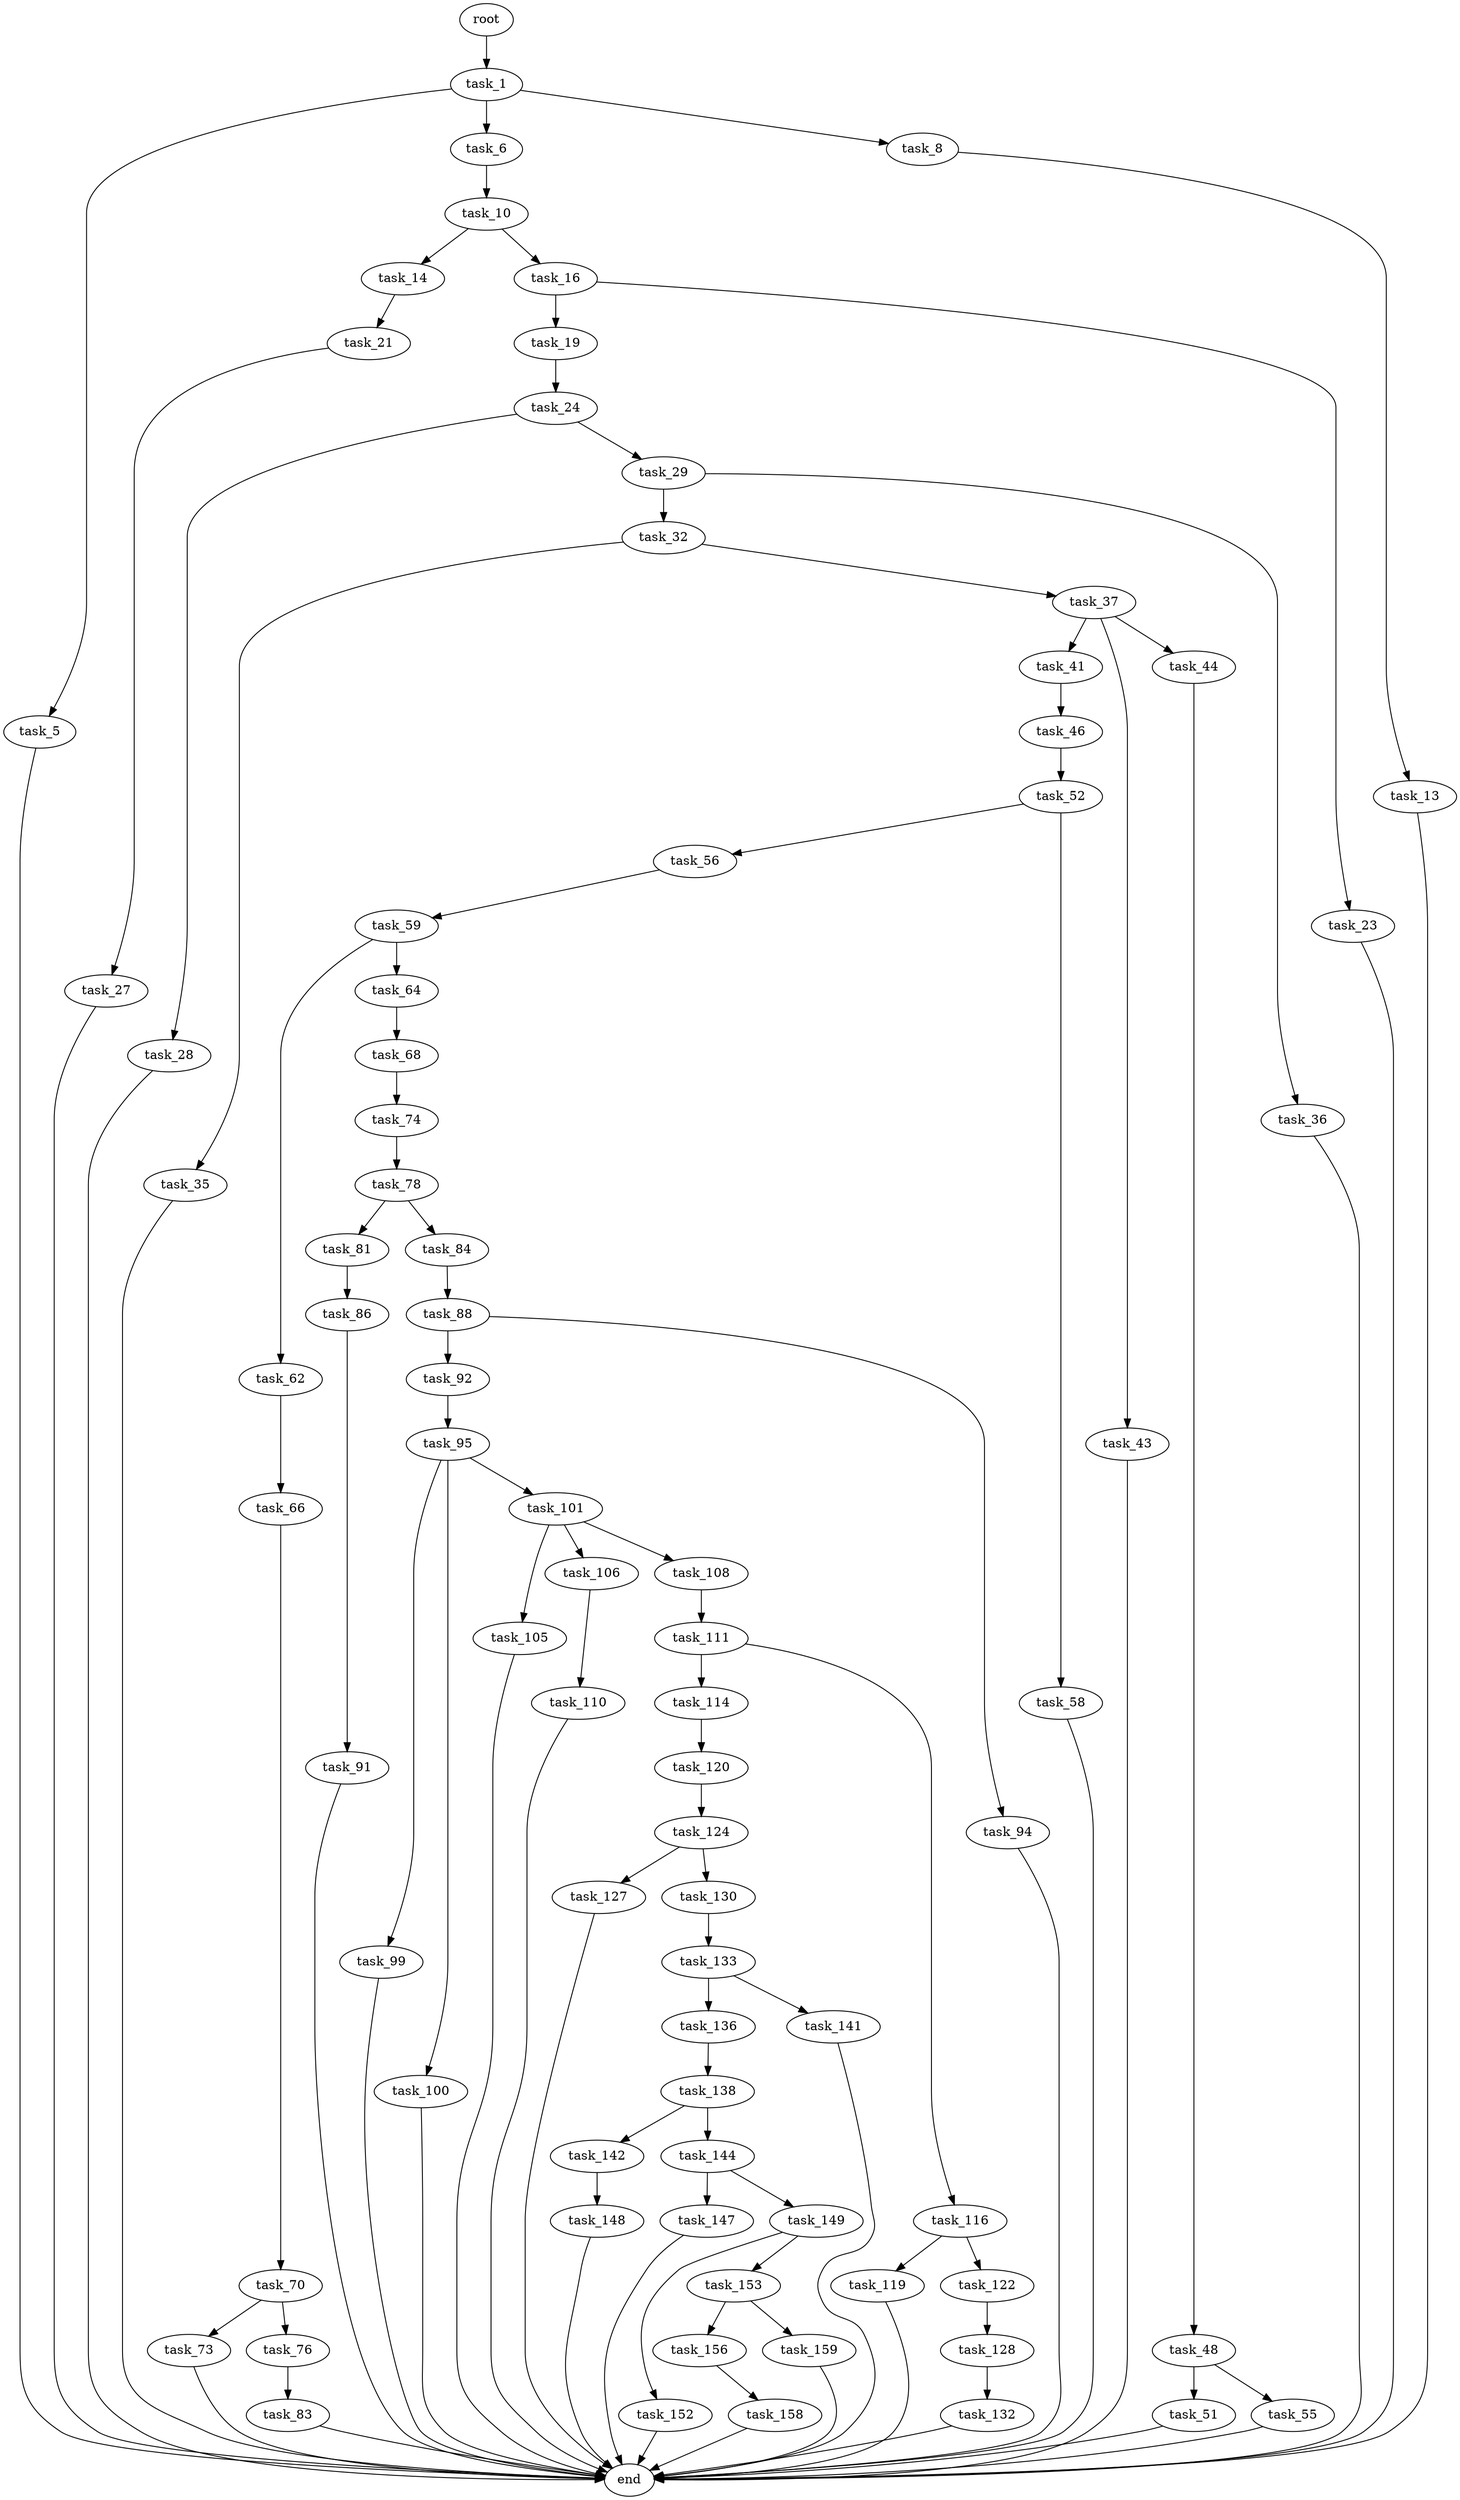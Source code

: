 digraph G {
  root [size="0.000000"];
  task_1 [size="782757789696.000000"];
  task_5 [size="191640414948.000000"];
  task_6 [size="6856826469.000000"];
  task_8 [size="13716410412.000000"];
  end [size="0.000000"];
  task_10 [size="68719476736.000000"];
  task_13 [size="549755813888.000000"];
  task_14 [size="10489645926.000000"];
  task_16 [size="867578322.000000"];
  task_21 [size="27251188481.000000"];
  task_19 [size="549755813888.000000"];
  task_23 [size="68719476736.000000"];
  task_24 [size="28991029248.000000"];
  task_27 [size="231928233984.000000"];
  task_28 [size="8589934592.000000"];
  task_29 [size="8589934592.000000"];
  task_32 [size="57673169507.000000"];
  task_36 [size="25255909522.000000"];
  task_35 [size="591087456187.000000"];
  task_37 [size="24982624823.000000"];
  task_41 [size="68719476736.000000"];
  task_43 [size="1807674369.000000"];
  task_44 [size="1556841462.000000"];
  task_46 [size="134217728000.000000"];
  task_48 [size="664624150.000000"];
  task_52 [size="95457614879.000000"];
  task_51 [size="515474038820.000000"];
  task_55 [size="231928233984.000000"];
  task_56 [size="9870740106.000000"];
  task_58 [size="231928233984.000000"];
  task_59 [size="549755813888.000000"];
  task_62 [size="7402447879.000000"];
  task_64 [size="782757789696.000000"];
  task_66 [size="134217728000.000000"];
  task_68 [size="884219907049.000000"];
  task_70 [size="1392851555757.000000"];
  task_74 [size="9552274793.000000"];
  task_73 [size="8589934592.000000"];
  task_76 [size="24202656800.000000"];
  task_78 [size="231928233984.000000"];
  task_83 [size="24176524608.000000"];
  task_81 [size="28991029248.000000"];
  task_84 [size="782757789696.000000"];
  task_86 [size="27069080681.000000"];
  task_88 [size="134217728000.000000"];
  task_91 [size="8589934592.000000"];
  task_92 [size="7446255184.000000"];
  task_94 [size="10624503520.000000"];
  task_95 [size="134217728000.000000"];
  task_99 [size="31482404728.000000"];
  task_100 [size="9343757224.000000"];
  task_101 [size="187230277692.000000"];
  task_105 [size="36907662012.000000"];
  task_106 [size="8166301108.000000"];
  task_108 [size="630468855977.000000"];
  task_110 [size="11534437832.000000"];
  task_111 [size="368293445632.000000"];
  task_114 [size="8589934592.000000"];
  task_116 [size="776398533196.000000"];
  task_120 [size="368293445632.000000"];
  task_119 [size="50030705228.000000"];
  task_122 [size="8589934592.000000"];
  task_124 [size="336130757863.000000"];
  task_128 [size="6515275809.000000"];
  task_127 [size="2921274560.000000"];
  task_130 [size="386283837316.000000"];
  task_132 [size="432371421811.000000"];
  task_133 [size="1073741824000.000000"];
  task_136 [size="8589934592.000000"];
  task_141 [size="259138470951.000000"];
  task_138 [size="10984318888.000000"];
  task_142 [size="8589934592.000000"];
  task_144 [size="4047762593.000000"];
  task_148 [size="424371271474.000000"];
  task_147 [size="45972807136.000000"];
  task_149 [size="134217728000.000000"];
  task_152 [size="568248783791.000000"];
  task_153 [size="17586314680.000000"];
  task_156 [size="15272887746.000000"];
  task_159 [size="185228128356.000000"];
  task_158 [size="549755813888.000000"];

  root -> task_1 [size="1.000000"];
  task_1 -> task_5 [size="679477248.000000"];
  task_1 -> task_6 [size="679477248.000000"];
  task_1 -> task_8 [size="679477248.000000"];
  task_5 -> end [size="1.000000"];
  task_6 -> task_10 [size="838860800.000000"];
  task_8 -> task_13 [size="411041792.000000"];
  task_10 -> task_14 [size="134217728.000000"];
  task_10 -> task_16 [size="134217728.000000"];
  task_13 -> end [size="1.000000"];
  task_14 -> task_21 [size="536870912.000000"];
  task_16 -> task_19 [size="75497472.000000"];
  task_16 -> task_23 [size="75497472.000000"];
  task_21 -> task_27 [size="838860800.000000"];
  task_19 -> task_24 [size="536870912.000000"];
  task_23 -> end [size="1.000000"];
  task_24 -> task_28 [size="75497472.000000"];
  task_24 -> task_29 [size="75497472.000000"];
  task_27 -> end [size="1.000000"];
  task_28 -> end [size="1.000000"];
  task_29 -> task_32 [size="33554432.000000"];
  task_29 -> task_36 [size="33554432.000000"];
  task_32 -> task_35 [size="75497472.000000"];
  task_32 -> task_37 [size="75497472.000000"];
  task_36 -> end [size="1.000000"];
  task_35 -> end [size="1.000000"];
  task_37 -> task_41 [size="411041792.000000"];
  task_37 -> task_43 [size="411041792.000000"];
  task_37 -> task_44 [size="411041792.000000"];
  task_41 -> task_46 [size="134217728.000000"];
  task_43 -> end [size="1.000000"];
  task_44 -> task_48 [size="33554432.000000"];
  task_46 -> task_52 [size="209715200.000000"];
  task_48 -> task_51 [size="33554432.000000"];
  task_48 -> task_55 [size="33554432.000000"];
  task_52 -> task_56 [size="209715200.000000"];
  task_52 -> task_58 [size="209715200.000000"];
  task_51 -> end [size="1.000000"];
  task_55 -> end [size="1.000000"];
  task_56 -> task_59 [size="411041792.000000"];
  task_58 -> end [size="1.000000"];
  task_59 -> task_62 [size="536870912.000000"];
  task_59 -> task_64 [size="536870912.000000"];
  task_62 -> task_66 [size="134217728.000000"];
  task_64 -> task_68 [size="679477248.000000"];
  task_66 -> task_70 [size="209715200.000000"];
  task_68 -> task_74 [size="838860800.000000"];
  task_70 -> task_73 [size="838860800.000000"];
  task_70 -> task_76 [size="838860800.000000"];
  task_74 -> task_78 [size="301989888.000000"];
  task_73 -> end [size="1.000000"];
  task_76 -> task_83 [size="411041792.000000"];
  task_78 -> task_81 [size="301989888.000000"];
  task_78 -> task_84 [size="301989888.000000"];
  task_83 -> end [size="1.000000"];
  task_81 -> task_86 [size="75497472.000000"];
  task_84 -> task_88 [size="679477248.000000"];
  task_86 -> task_91 [size="838860800.000000"];
  task_88 -> task_92 [size="209715200.000000"];
  task_88 -> task_94 [size="209715200.000000"];
  task_91 -> end [size="1.000000"];
  task_92 -> task_95 [size="134217728.000000"];
  task_94 -> end [size="1.000000"];
  task_95 -> task_99 [size="209715200.000000"];
  task_95 -> task_100 [size="209715200.000000"];
  task_95 -> task_101 [size="209715200.000000"];
  task_99 -> end [size="1.000000"];
  task_100 -> end [size="1.000000"];
  task_101 -> task_105 [size="134217728.000000"];
  task_101 -> task_106 [size="134217728.000000"];
  task_101 -> task_108 [size="134217728.000000"];
  task_105 -> end [size="1.000000"];
  task_106 -> task_110 [size="209715200.000000"];
  task_108 -> task_111 [size="411041792.000000"];
  task_110 -> end [size="1.000000"];
  task_111 -> task_114 [size="411041792.000000"];
  task_111 -> task_116 [size="411041792.000000"];
  task_114 -> task_120 [size="33554432.000000"];
  task_116 -> task_119 [size="536870912.000000"];
  task_116 -> task_122 [size="536870912.000000"];
  task_120 -> task_124 [size="411041792.000000"];
  task_119 -> end [size="1.000000"];
  task_122 -> task_128 [size="33554432.000000"];
  task_124 -> task_127 [size="411041792.000000"];
  task_124 -> task_130 [size="411041792.000000"];
  task_128 -> task_132 [size="679477248.000000"];
  task_127 -> end [size="1.000000"];
  task_130 -> task_133 [size="536870912.000000"];
  task_132 -> end [size="1.000000"];
  task_133 -> task_136 [size="838860800.000000"];
  task_133 -> task_141 [size="838860800.000000"];
  task_136 -> task_138 [size="33554432.000000"];
  task_141 -> end [size="1.000000"];
  task_138 -> task_142 [size="536870912.000000"];
  task_138 -> task_144 [size="536870912.000000"];
  task_142 -> task_148 [size="33554432.000000"];
  task_144 -> task_147 [size="75497472.000000"];
  task_144 -> task_149 [size="75497472.000000"];
  task_148 -> end [size="1.000000"];
  task_147 -> end [size="1.000000"];
  task_149 -> task_152 [size="209715200.000000"];
  task_149 -> task_153 [size="209715200.000000"];
  task_152 -> end [size="1.000000"];
  task_153 -> task_156 [size="536870912.000000"];
  task_153 -> task_159 [size="536870912.000000"];
  task_156 -> task_158 [size="536870912.000000"];
  task_159 -> end [size="1.000000"];
  task_158 -> end [size="1.000000"];
}
